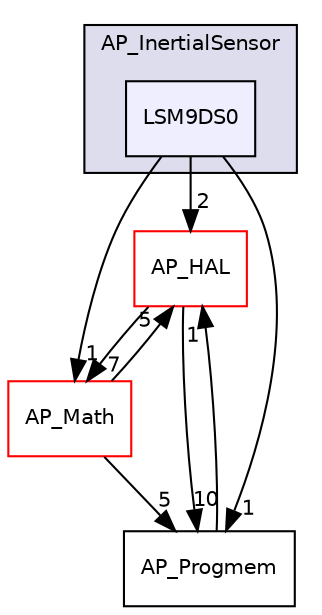 digraph "libraries/AP_InertialSensor/LSM9DS0" {
  compound=true
  node [ fontsize="10", fontname="Helvetica"];
  edge [ labelfontsize="10", labelfontname="Helvetica"];
  subgraph clusterdir_f8d151dc119ef4d37afa003c944b490a {
    graph [ bgcolor="#ddddee", pencolor="black", label="AP_InertialSensor" fontname="Helvetica", fontsize="10", URL="dir_f8d151dc119ef4d37afa003c944b490a.html"]
  dir_6afd3b2ede715165c7c2a04a849c3c48 [shape=box, label="LSM9DS0", style="filled", fillcolor="#eeeeff", pencolor="black", URL="dir_6afd3b2ede715165c7c2a04a849c3c48.html"];
  }
  dir_1cbc10423b2512b31103883361e0123b [shape=box label="AP_HAL" fillcolor="white" style="filled" color="red" URL="dir_1cbc10423b2512b31103883361e0123b.html"];
  dir_93fb9127672489656ce87df72f6e986d [shape=box label="AP_Math" fillcolor="white" style="filled" color="red" URL="dir_93fb9127672489656ce87df72f6e986d.html"];
  dir_76c3a7c075633ea7df6dd8cefcefbb8f [shape=box label="AP_Progmem" URL="dir_76c3a7c075633ea7df6dd8cefcefbb8f.html"];
  dir_1cbc10423b2512b31103883361e0123b->dir_93fb9127672489656ce87df72f6e986d [headlabel="7", labeldistance=1.5 headhref="dir_000044_000111.html"];
  dir_1cbc10423b2512b31103883361e0123b->dir_76c3a7c075633ea7df6dd8cefcefbb8f [headlabel="10", labeldistance=1.5 headhref="dir_000044_000148.html"];
  dir_6afd3b2ede715165c7c2a04a849c3c48->dir_1cbc10423b2512b31103883361e0123b [headlabel="2", labeldistance=1.5 headhref="dir_000107_000044.html"];
  dir_6afd3b2ede715165c7c2a04a849c3c48->dir_93fb9127672489656ce87df72f6e986d [headlabel="1", labeldistance=1.5 headhref="dir_000107_000111.html"];
  dir_6afd3b2ede715165c7c2a04a849c3c48->dir_76c3a7c075633ea7df6dd8cefcefbb8f [headlabel="1", labeldistance=1.5 headhref="dir_000107_000148.html"];
  dir_93fb9127672489656ce87df72f6e986d->dir_1cbc10423b2512b31103883361e0123b [headlabel="5", labeldistance=1.5 headhref="dir_000111_000044.html"];
  dir_93fb9127672489656ce87df72f6e986d->dir_76c3a7c075633ea7df6dd8cefcefbb8f [headlabel="5", labeldistance=1.5 headhref="dir_000111_000148.html"];
  dir_76c3a7c075633ea7df6dd8cefcefbb8f->dir_1cbc10423b2512b31103883361e0123b [headlabel="1", labeldistance=1.5 headhref="dir_000148_000044.html"];
}
